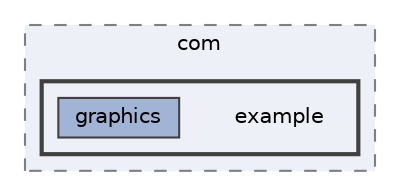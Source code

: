 digraph "src/main/java/com/example"
{
 // LATEX_PDF_SIZE
  bgcolor="transparent";
  edge [fontname=Helvetica,fontsize=10,labelfontname=Helvetica,labelfontsize=10];
  node [fontname=Helvetica,fontsize=10,shape=box,height=0.2,width=0.4];
  compound=true
  subgraph clusterdir_d8517d8b842053dc3dd7dde525dd9163 {
    graph [ bgcolor="#edf0f7", pencolor="grey50", label="com", fontname=Helvetica,fontsize=10 style="filled,dashed", URL="dir_d8517d8b842053dc3dd7dde525dd9163.html",tooltip=""]
  subgraph clusterdir_ada4f439cdb25ec987d0b7526884b52b {
    graph [ bgcolor="#edf0f7", pencolor="grey25", label="", fontname=Helvetica,fontsize=10 style="filled,bold", URL="dir_ada4f439cdb25ec987d0b7526884b52b.html",tooltip=""]
    dir_ada4f439cdb25ec987d0b7526884b52b [shape=plaintext, label="example"];
  dir_75119c159baf1587d53ba54cb0939641 [label="graphics", fillcolor="#a2b4d6", color="grey25", style="filled", URL="dir_75119c159baf1587d53ba54cb0939641.html",tooltip=""];
  }
  }
}
